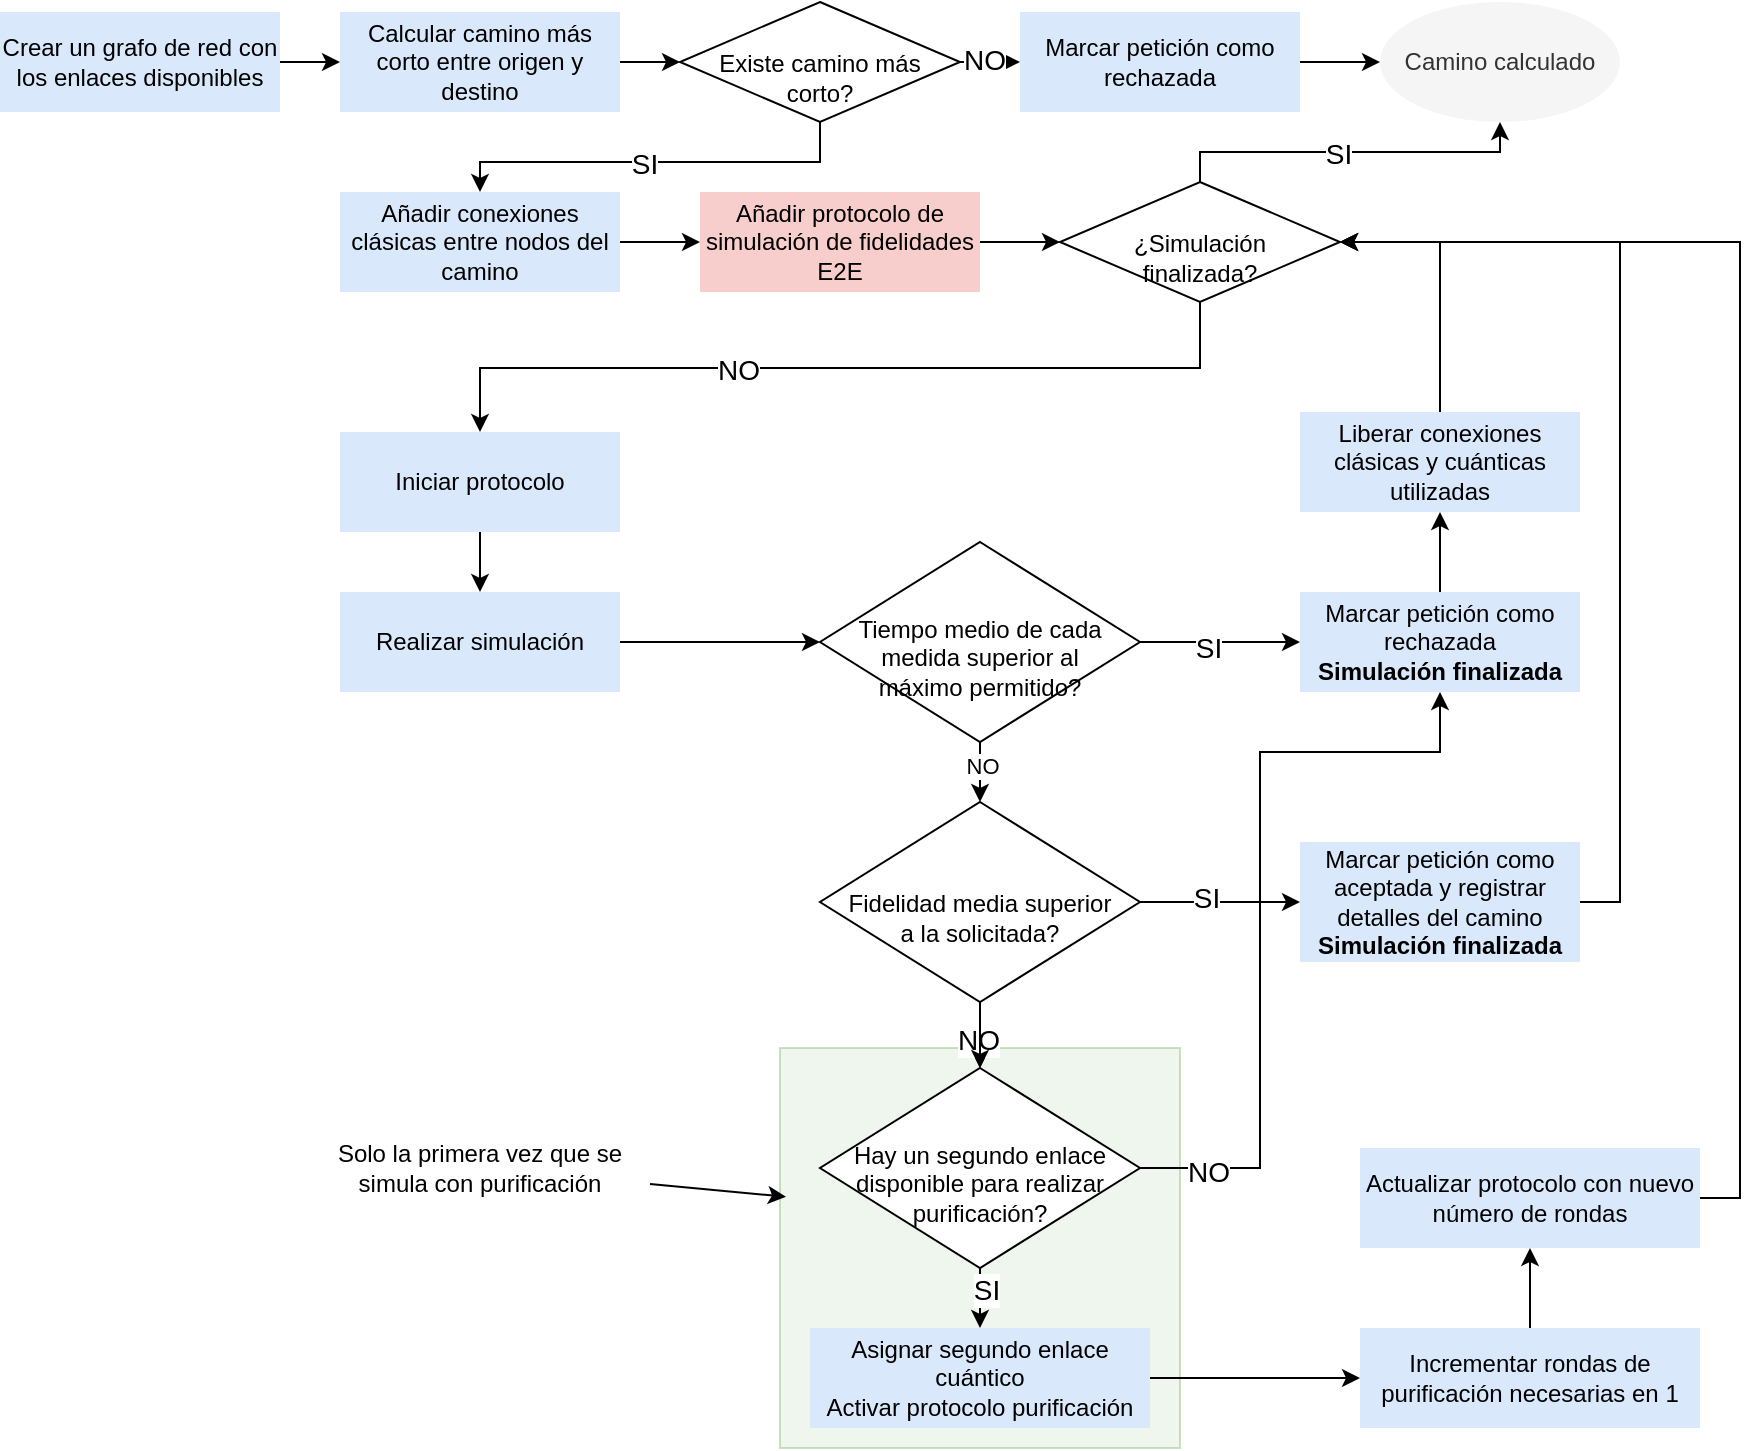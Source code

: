 <mxfile version="24.2.5" type="device">
  <diagram name="Página-1" id="xVrf8d9cAuPvjDPpBpi5">
    <mxGraphModel dx="1257" dy="687" grid="1" gridSize="10" guides="1" tooltips="1" connect="1" arrows="1" fold="1" page="1" pageScale="1" pageWidth="1169" pageHeight="827" math="0" shadow="0">
      <root>
        <mxCell id="0" />
        <mxCell id="1" parent="0" />
        <mxCell id="tdXhZO9hacQsB6wRN4kg-78" value="" style="rounded=0;whiteSpace=wrap;html=1;shadow=0;opacity=40;fillColor=#d5e8d4;strokeColor=#82b366;" vertex="1" parent="1">
          <mxGeometry x="580" y="598" width="200" height="200" as="geometry" />
        </mxCell>
        <mxCell id="tdXhZO9hacQsB6wRN4kg-19" style="edgeStyle=orthogonalEdgeStyle;rounded=0;orthogonalLoop=1;jettySize=auto;html=1;exitX=1;exitY=0.5;exitDx=0;exitDy=0;entryX=0;entryY=0.5;entryDx=0;entryDy=0;" edge="1" parent="1" source="cn9PxRdH5zubQQloBJOQ-9" target="GbKh0f3Iw_0Q1egA7rOd-8">
          <mxGeometry relative="1" as="geometry" />
        </mxCell>
        <mxCell id="cn9PxRdH5zubQQloBJOQ-9" value="Crear un grafo de red con los enlaces disponibles" style="rounded=0;whiteSpace=wrap;html=1;fillColor=#dae8fc;strokeColor=none;" parent="1" vertex="1">
          <mxGeometry x="190" y="80" width="140" height="50" as="geometry" />
        </mxCell>
        <mxCell id="GbKh0f3Iw_0Q1egA7rOd-12" style="edgeStyle=orthogonalEdgeStyle;rounded=0;orthogonalLoop=1;jettySize=auto;html=1;exitX=0.5;exitY=1;exitDx=0;exitDy=0;entryX=0.5;entryY=0;entryDx=0;entryDy=0;" parent="1" source="GbKh0f3Iw_0Q1egA7rOd-7" target="GbKh0f3Iw_0Q1egA7rOd-9" edge="1">
          <mxGeometry relative="1" as="geometry">
            <Array as="points">
              <mxPoint x="600" y="155" />
              <mxPoint x="430" y="155" />
            </Array>
          </mxGeometry>
        </mxCell>
        <mxCell id="tdXhZO9hacQsB6wRN4kg-61" value="&lt;font style=&quot;font-size: 14px;&quot;&gt;SI&lt;/font&gt;" style="edgeLabel;html=1;align=center;verticalAlign=middle;resizable=0;points=[];" vertex="1" connectable="0" parent="GbKh0f3Iw_0Q1egA7rOd-12">
          <mxGeometry x="0.054" y="1" relative="1" as="geometry">
            <mxPoint as="offset" />
          </mxGeometry>
        </mxCell>
        <mxCell id="tdXhZO9hacQsB6wRN4kg-63" style="edgeStyle=orthogonalEdgeStyle;rounded=0;orthogonalLoop=1;jettySize=auto;html=1;exitX=1;exitY=0.5;exitDx=0;exitDy=0;entryX=0;entryY=0.5;entryDx=0;entryDy=0;" edge="1" parent="1" source="GbKh0f3Iw_0Q1egA7rOd-7" target="tdXhZO9hacQsB6wRN4kg-62">
          <mxGeometry relative="1" as="geometry" />
        </mxCell>
        <mxCell id="tdXhZO9hacQsB6wRN4kg-64" value="&lt;font style=&quot;font-size: 14px;&quot;&gt;NO&lt;/font&gt;" style="edgeLabel;html=1;align=center;verticalAlign=middle;resizable=0;points=[];" vertex="1" connectable="0" parent="tdXhZO9hacQsB6wRN4kg-63">
          <mxGeometry x="-0.2" y="1" relative="1" as="geometry">
            <mxPoint as="offset" />
          </mxGeometry>
        </mxCell>
        <mxCell id="GbKh0f3Iw_0Q1egA7rOd-7" value="Existe&lt;span style=&quot;background-color: initial;&quot;&gt;&amp;nbsp;camino más corto?&lt;/span&gt;" style="rhombus;whiteSpace=wrap;html=1;align=center;spacingTop=22;spacingBottom=6;spacingLeft=6;spacingRight=6;spacing=8;" parent="1" vertex="1">
          <mxGeometry x="530" y="75" width="140" height="60" as="geometry" />
        </mxCell>
        <mxCell id="tdXhZO9hacQsB6wRN4kg-22" style="edgeStyle=orthogonalEdgeStyle;rounded=0;orthogonalLoop=1;jettySize=auto;html=1;exitX=1;exitY=0.5;exitDx=0;exitDy=0;entryX=0;entryY=0.5;entryDx=0;entryDy=0;" edge="1" parent="1" source="GbKh0f3Iw_0Q1egA7rOd-8" target="GbKh0f3Iw_0Q1egA7rOd-7">
          <mxGeometry relative="1" as="geometry" />
        </mxCell>
        <mxCell id="GbKh0f3Iw_0Q1egA7rOd-8" value="Calcular camino más corto entre origen y destino" style="rounded=0;whiteSpace=wrap;html=1;fillColor=#dae8fc;strokeColor=none;" parent="1" vertex="1">
          <mxGeometry x="360" y="80" width="140" height="50" as="geometry" />
        </mxCell>
        <mxCell id="tdXhZO9hacQsB6wRN4kg-51" style="edgeStyle=orthogonalEdgeStyle;rounded=0;orthogonalLoop=1;jettySize=auto;html=1;exitX=1;exitY=0.5;exitDx=0;exitDy=0;entryX=0;entryY=0.5;entryDx=0;entryDy=0;" edge="1" parent="1" source="GbKh0f3Iw_0Q1egA7rOd-9" target="GbKh0f3Iw_0Q1egA7rOd-10">
          <mxGeometry relative="1" as="geometry" />
        </mxCell>
        <mxCell id="GbKh0f3Iw_0Q1egA7rOd-9" value="Añadir conexiones clásicas entre nodos del camino" style="rounded=0;whiteSpace=wrap;html=1;fillColor=#dae8fc;strokeColor=none;" parent="1" vertex="1">
          <mxGeometry x="360" y="170" width="140" height="50" as="geometry" />
        </mxCell>
        <mxCell id="tdXhZO9hacQsB6wRN4kg-52" style="edgeStyle=orthogonalEdgeStyle;rounded=0;orthogonalLoop=1;jettySize=auto;html=1;exitX=1;exitY=0.5;exitDx=0;exitDy=0;entryX=0;entryY=0.5;entryDx=0;entryDy=0;" edge="1" parent="1" source="GbKh0f3Iw_0Q1egA7rOd-10" target="GbKh0f3Iw_0Q1egA7rOd-15">
          <mxGeometry relative="1" as="geometry" />
        </mxCell>
        <mxCell id="GbKh0f3Iw_0Q1egA7rOd-10" value="Añadir protocolo de simulación de fidelidades E2E" style="rounded=0;whiteSpace=wrap;html=1;fillColor=#f8cecc;strokeColor=none;" parent="1" vertex="1">
          <mxGeometry x="540" y="170" width="140" height="50" as="geometry" />
        </mxCell>
        <mxCell id="tdXhZO9hacQsB6wRN4kg-59" style="edgeStyle=orthogonalEdgeStyle;rounded=0;orthogonalLoop=1;jettySize=auto;html=1;exitX=0.5;exitY=0;exitDx=0;exitDy=0;entryX=0.5;entryY=1;entryDx=0;entryDy=0;" edge="1" parent="1" source="GbKh0f3Iw_0Q1egA7rOd-15" target="tdXhZO9hacQsB6wRN4kg-1">
          <mxGeometry relative="1" as="geometry">
            <Array as="points">
              <mxPoint x="790" y="150" />
              <mxPoint x="940" y="150" />
            </Array>
          </mxGeometry>
        </mxCell>
        <mxCell id="tdXhZO9hacQsB6wRN4kg-60" value="&lt;font style=&quot;font-size: 14px;&quot;&gt;SI&lt;/font&gt;" style="edgeLabel;html=1;align=center;verticalAlign=middle;resizable=0;points=[];" vertex="1" connectable="0" parent="tdXhZO9hacQsB6wRN4kg-59">
          <mxGeometry x="-0.067" y="-1" relative="1" as="geometry">
            <mxPoint as="offset" />
          </mxGeometry>
        </mxCell>
        <mxCell id="GbKh0f3Iw_0Q1egA7rOd-15" value="¿Simulación finalizada?" style="rhombus;whiteSpace=wrap;html=1;align=center;spacingTop=22;spacingBottom=6;spacingLeft=6;spacingRight=6;spacing=8;" parent="1" vertex="1">
          <mxGeometry x="720" y="165" width="140" height="60" as="geometry" />
        </mxCell>
        <mxCell id="tdXhZO9hacQsB6wRN4kg-1" value="&lt;div&gt;&lt;span style=&quot;background-color: initial;&quot;&gt;Camino calculado&lt;/span&gt;&lt;br&gt;&lt;/div&gt;" style="ellipse;whiteSpace=wrap;html=1;fillColor=#f5f5f5;fontColor=#333333;strokeColor=none;" vertex="1" parent="1">
          <mxGeometry x="880" y="75" width="120" height="60" as="geometry" />
        </mxCell>
        <mxCell id="tdXhZO9hacQsB6wRN4kg-40" style="edgeStyle=orthogonalEdgeStyle;rounded=0;orthogonalLoop=1;jettySize=auto;html=1;exitX=0.5;exitY=1;exitDx=0;exitDy=0;entryX=0.5;entryY=0;entryDx=0;entryDy=0;" edge="1" parent="1" source="tdXhZO9hacQsB6wRN4kg-5" target="tdXhZO9hacQsB6wRN4kg-6">
          <mxGeometry relative="1" as="geometry" />
        </mxCell>
        <mxCell id="tdXhZO9hacQsB6wRN4kg-5" value="Iniciar protocolo" style="rounded=0;whiteSpace=wrap;html=1;fillColor=#dae8fc;strokeColor=none;" vertex="1" parent="1">
          <mxGeometry x="360" y="290" width="140" height="50" as="geometry" />
        </mxCell>
        <mxCell id="tdXhZO9hacQsB6wRN4kg-53" style="edgeStyle=orthogonalEdgeStyle;rounded=0;orthogonalLoop=1;jettySize=auto;html=1;exitX=1;exitY=0.5;exitDx=0;exitDy=0;entryX=0;entryY=0.5;entryDx=0;entryDy=0;" edge="1" parent="1" source="tdXhZO9hacQsB6wRN4kg-6" target="tdXhZO9hacQsB6wRN4kg-8">
          <mxGeometry relative="1" as="geometry" />
        </mxCell>
        <mxCell id="tdXhZO9hacQsB6wRN4kg-6" value="Realizar simulación" style="rounded=0;whiteSpace=wrap;html=1;fillColor=#dae8fc;strokeColor=none;" vertex="1" parent="1">
          <mxGeometry x="360" y="370" width="140" height="50" as="geometry" />
        </mxCell>
        <mxCell id="tdXhZO9hacQsB6wRN4kg-28" style="edgeStyle=orthogonalEdgeStyle;rounded=0;orthogonalLoop=1;jettySize=auto;html=1;exitX=0.5;exitY=1;exitDx=0;exitDy=0;entryX=0.5;entryY=0;entryDx=0;entryDy=0;" edge="1" parent="1" source="tdXhZO9hacQsB6wRN4kg-8" target="tdXhZO9hacQsB6wRN4kg-23">
          <mxGeometry relative="1" as="geometry" />
        </mxCell>
        <mxCell id="tdXhZO9hacQsB6wRN4kg-29" value="NO" style="edgeLabel;html=1;align=center;verticalAlign=middle;resizable=0;points=[];" vertex="1" connectable="0" parent="tdXhZO9hacQsB6wRN4kg-28">
          <mxGeometry x="-0.2" y="1" relative="1" as="geometry">
            <mxPoint as="offset" />
          </mxGeometry>
        </mxCell>
        <mxCell id="tdXhZO9hacQsB6wRN4kg-54" style="edgeStyle=orthogonalEdgeStyle;rounded=0;orthogonalLoop=1;jettySize=auto;html=1;exitX=1;exitY=0.5;exitDx=0;exitDy=0;entryX=0;entryY=0.5;entryDx=0;entryDy=0;" edge="1" parent="1" source="tdXhZO9hacQsB6wRN4kg-8" target="tdXhZO9hacQsB6wRN4kg-11">
          <mxGeometry relative="1" as="geometry" />
        </mxCell>
        <mxCell id="tdXhZO9hacQsB6wRN4kg-55" value="&lt;font style=&quot;font-size: 14px;&quot;&gt;SI&lt;/font&gt;" style="edgeLabel;html=1;align=center;verticalAlign=middle;resizable=0;points=[];" vertex="1" connectable="0" parent="tdXhZO9hacQsB6wRN4kg-54">
          <mxGeometry x="-0.15" y="-3" relative="1" as="geometry">
            <mxPoint as="offset" />
          </mxGeometry>
        </mxCell>
        <mxCell id="tdXhZO9hacQsB6wRN4kg-8" value="Tiempo medio de cada medida superior al máximo permitido?" style="rhombus;whiteSpace=wrap;html=1;align=center;spacingTop=22;spacingBottom=6;spacingLeft=6;spacingRight=6;spacing=8;" vertex="1" parent="1">
          <mxGeometry x="600" y="345" width="160" height="100" as="geometry" />
        </mxCell>
        <mxCell id="tdXhZO9hacQsB6wRN4kg-56" style="edgeStyle=orthogonalEdgeStyle;rounded=0;orthogonalLoop=1;jettySize=auto;html=1;exitX=0.5;exitY=0;exitDx=0;exitDy=0;entryX=1;entryY=0.5;entryDx=0;entryDy=0;" edge="1" parent="1" source="tdXhZO9hacQsB6wRN4kg-10" target="GbKh0f3Iw_0Q1egA7rOd-15">
          <mxGeometry relative="1" as="geometry">
            <Array as="points">
              <mxPoint x="910" y="195" />
            </Array>
          </mxGeometry>
        </mxCell>
        <mxCell id="tdXhZO9hacQsB6wRN4kg-10" value="Liberar conexiones clásicas y cuánticas utilizadas" style="rounded=0;whiteSpace=wrap;html=1;fillColor=#dae8fc;strokeColor=none;" vertex="1" parent="1">
          <mxGeometry x="840" y="280" width="140" height="50" as="geometry" />
        </mxCell>
        <mxCell id="tdXhZO9hacQsB6wRN4kg-35" style="edgeStyle=orthogonalEdgeStyle;rounded=0;orthogonalLoop=1;jettySize=auto;html=1;exitX=0.5;exitY=0;exitDx=0;exitDy=0;entryX=0.5;entryY=1;entryDx=0;entryDy=0;" edge="1" parent="1" source="tdXhZO9hacQsB6wRN4kg-11" target="tdXhZO9hacQsB6wRN4kg-10">
          <mxGeometry relative="1" as="geometry" />
        </mxCell>
        <mxCell id="tdXhZO9hacQsB6wRN4kg-11" value="Marcar petición como rechazada&lt;div&gt;&lt;b&gt;Simulación finalizada&lt;/b&gt;&lt;/div&gt;" style="rounded=0;whiteSpace=wrap;html=1;fillColor=#dae8fc;strokeColor=none;" vertex="1" parent="1">
          <mxGeometry x="840" y="370" width="140" height="50" as="geometry" />
        </mxCell>
        <mxCell id="tdXhZO9hacQsB6wRN4kg-57" style="edgeStyle=orthogonalEdgeStyle;rounded=0;orthogonalLoop=1;jettySize=auto;html=1;exitX=1;exitY=0.5;exitDx=0;exitDy=0;entryX=0;entryY=0.5;entryDx=0;entryDy=0;" edge="1" parent="1" source="tdXhZO9hacQsB6wRN4kg-23" target="tdXhZO9hacQsB6wRN4kg-24">
          <mxGeometry relative="1" as="geometry" />
        </mxCell>
        <mxCell id="tdXhZO9hacQsB6wRN4kg-66" value="&lt;font style=&quot;font-size: 14px;&quot;&gt;SI&lt;/font&gt;" style="edgeLabel;html=1;align=center;verticalAlign=middle;resizable=0;points=[];" vertex="1" connectable="0" parent="tdXhZO9hacQsB6wRN4kg-57">
          <mxGeometry x="-0.175" y="2" relative="1" as="geometry">
            <mxPoint as="offset" />
          </mxGeometry>
        </mxCell>
        <mxCell id="tdXhZO9hacQsB6wRN4kg-69" style="edgeStyle=orthogonalEdgeStyle;rounded=0;orthogonalLoop=1;jettySize=auto;html=1;exitX=0.5;exitY=1;exitDx=0;exitDy=0;entryX=0.5;entryY=0;entryDx=0;entryDy=0;" edge="1" parent="1" target="tdXhZO9hacQsB6wRN4kg-26">
          <mxGeometry relative="1" as="geometry">
            <mxPoint x="680" y="583" as="sourcePoint" />
          </mxGeometry>
        </mxCell>
        <mxCell id="tdXhZO9hacQsB6wRN4kg-77" value="&lt;font style=&quot;font-size: 14px;&quot;&gt;NO&lt;/font&gt;" style="edgeLabel;html=1;align=center;verticalAlign=middle;resizable=0;points=[];" vertex="1" connectable="0" parent="tdXhZO9hacQsB6wRN4kg-69">
          <mxGeometry x="-0.12" y="-1" relative="1" as="geometry">
            <mxPoint as="offset" />
          </mxGeometry>
        </mxCell>
        <mxCell id="tdXhZO9hacQsB6wRN4kg-81" value="" style="edgeStyle=orthogonalEdgeStyle;rounded=0;orthogonalLoop=1;jettySize=auto;html=1;" edge="1" parent="1" source="tdXhZO9hacQsB6wRN4kg-23" target="tdXhZO9hacQsB6wRN4kg-26">
          <mxGeometry relative="1" as="geometry" />
        </mxCell>
        <mxCell id="tdXhZO9hacQsB6wRN4kg-23" value="Fidelidad media superior a la solicitada?" style="rhombus;whiteSpace=wrap;html=1;align=center;spacingTop=22;spacingBottom=6;spacingLeft=6;spacingRight=6;spacing=8;" vertex="1" parent="1">
          <mxGeometry x="600" y="475" width="160" height="100" as="geometry" />
        </mxCell>
        <mxCell id="tdXhZO9hacQsB6wRN4kg-58" style="edgeStyle=orthogonalEdgeStyle;rounded=0;orthogonalLoop=1;jettySize=auto;html=1;exitX=1;exitY=0.5;exitDx=0;exitDy=0;entryX=1;entryY=0.5;entryDx=0;entryDy=0;" edge="1" parent="1" source="tdXhZO9hacQsB6wRN4kg-24" target="GbKh0f3Iw_0Q1egA7rOd-15">
          <mxGeometry relative="1" as="geometry" />
        </mxCell>
        <mxCell id="tdXhZO9hacQsB6wRN4kg-24" value="Marcar petición como aceptada y registrar detalles del camino&lt;div&gt;&lt;b&gt;Simulación finalizada&lt;/b&gt;&lt;/div&gt;" style="rounded=0;whiteSpace=wrap;html=1;fillColor=#dae8fc;strokeColor=none;" vertex="1" parent="1">
          <mxGeometry x="840" y="495" width="140" height="60" as="geometry" />
        </mxCell>
        <mxCell id="tdXhZO9hacQsB6wRN4kg-67" style="edgeStyle=orthogonalEdgeStyle;rounded=0;orthogonalLoop=1;jettySize=auto;html=1;exitX=1;exitY=0.5;exitDx=0;exitDy=0;entryX=0.5;entryY=1;entryDx=0;entryDy=0;" edge="1" parent="1" source="tdXhZO9hacQsB6wRN4kg-26" target="tdXhZO9hacQsB6wRN4kg-11">
          <mxGeometry relative="1" as="geometry">
            <Array as="points">
              <mxPoint x="820" y="658" />
              <mxPoint x="820" y="450" />
              <mxPoint x="910" y="450" />
            </Array>
          </mxGeometry>
        </mxCell>
        <mxCell id="tdXhZO9hacQsB6wRN4kg-68" value="&lt;font style=&quot;font-size: 14px;&quot;&gt;NO&lt;/font&gt;" style="edgeLabel;html=1;align=center;verticalAlign=middle;resizable=0;points=[];" vertex="1" connectable="0" parent="tdXhZO9hacQsB6wRN4kg-67">
          <mxGeometry x="-0.826" y="-2" relative="1" as="geometry">
            <mxPoint as="offset" />
          </mxGeometry>
        </mxCell>
        <mxCell id="tdXhZO9hacQsB6wRN4kg-74" style="edgeStyle=orthogonalEdgeStyle;rounded=0;orthogonalLoop=1;jettySize=auto;html=1;exitX=0.5;exitY=1;exitDx=0;exitDy=0;entryX=0.5;entryY=0;entryDx=0;entryDy=0;" edge="1" parent="1" source="tdXhZO9hacQsB6wRN4kg-26" target="tdXhZO9hacQsB6wRN4kg-44">
          <mxGeometry relative="1" as="geometry" />
        </mxCell>
        <mxCell id="tdXhZO9hacQsB6wRN4kg-75" value="&lt;font style=&quot;font-size: 14px;&quot;&gt;SI&lt;/font&gt;" style="edgeLabel;html=1;align=center;verticalAlign=middle;resizable=0;points=[];" vertex="1" connectable="0" parent="tdXhZO9hacQsB6wRN4kg-74">
          <mxGeometry x="-0.267" y="3" relative="1" as="geometry">
            <mxPoint as="offset" />
          </mxGeometry>
        </mxCell>
        <mxCell id="tdXhZO9hacQsB6wRN4kg-26" value="Hay un segundo enlace disponible para realizar purificación?" style="rhombus;whiteSpace=wrap;html=1;align=center;spacingTop=22;spacingBottom=6;spacingLeft=6;spacingRight=6;spacing=8;" vertex="1" parent="1">
          <mxGeometry x="600" y="608" width="160" height="100" as="geometry" />
        </mxCell>
        <mxCell id="tdXhZO9hacQsB6wRN4kg-39" style="edgeStyle=orthogonalEdgeStyle;rounded=0;orthogonalLoop=1;jettySize=auto;html=1;exitX=0.5;exitY=1;exitDx=0;exitDy=0;" edge="1" parent="1" source="GbKh0f3Iw_0Q1egA7rOd-15">
          <mxGeometry relative="1" as="geometry">
            <mxPoint x="430" y="290" as="targetPoint" />
            <Array as="points">
              <mxPoint x="790" y="258" />
              <mxPoint x="430" y="258" />
              <mxPoint x="430" y="287" />
            </Array>
          </mxGeometry>
        </mxCell>
        <mxCell id="tdXhZO9hacQsB6wRN4kg-76" value="&lt;font style=&quot;font-size: 14px;&quot;&gt;NO&lt;/font&gt;" style="edgeLabel;html=1;align=center;verticalAlign=middle;resizable=0;points=[];" vertex="1" connectable="0" parent="tdXhZO9hacQsB6wRN4kg-39">
          <mxGeometry x="0.244" y="1" relative="1" as="geometry">
            <mxPoint as="offset" />
          </mxGeometry>
        </mxCell>
        <mxCell id="tdXhZO9hacQsB6wRN4kg-71" style="edgeStyle=orthogonalEdgeStyle;rounded=0;orthogonalLoop=1;jettySize=auto;html=1;exitX=1;exitY=0.5;exitDx=0;exitDy=0;entryX=0;entryY=0.5;entryDx=0;entryDy=0;" edge="1" parent="1" source="tdXhZO9hacQsB6wRN4kg-44" target="tdXhZO9hacQsB6wRN4kg-70">
          <mxGeometry relative="1" as="geometry" />
        </mxCell>
        <mxCell id="tdXhZO9hacQsB6wRN4kg-44" value="Asignar segundo enlace cuántico&lt;div&gt;Activar protocolo purificación&lt;/div&gt;" style="rounded=0;whiteSpace=wrap;html=1;fillColor=#dae8fc;strokeColor=none;" vertex="1" parent="1">
          <mxGeometry x="595" y="738" width="170" height="50" as="geometry" />
        </mxCell>
        <mxCell id="tdXhZO9hacQsB6wRN4kg-73" style="edgeStyle=orthogonalEdgeStyle;rounded=0;orthogonalLoop=1;jettySize=auto;html=1;exitX=1;exitY=0.5;exitDx=0;exitDy=0;entryX=1;entryY=0.5;entryDx=0;entryDy=0;" edge="1" parent="1" source="tdXhZO9hacQsB6wRN4kg-48" target="GbKh0f3Iw_0Q1egA7rOd-15">
          <mxGeometry relative="1" as="geometry" />
        </mxCell>
        <mxCell id="tdXhZO9hacQsB6wRN4kg-48" value="Actualizar protocolo con nuevo número de rondas" style="rounded=0;whiteSpace=wrap;html=1;fillColor=#dae8fc;strokeColor=none;" vertex="1" parent="1">
          <mxGeometry x="870" y="648" width="170" height="50" as="geometry" />
        </mxCell>
        <mxCell id="tdXhZO9hacQsB6wRN4kg-65" style="edgeStyle=orthogonalEdgeStyle;rounded=0;orthogonalLoop=1;jettySize=auto;html=1;exitX=1;exitY=0.5;exitDx=0;exitDy=0;" edge="1" parent="1" source="tdXhZO9hacQsB6wRN4kg-62" target="tdXhZO9hacQsB6wRN4kg-1">
          <mxGeometry relative="1" as="geometry" />
        </mxCell>
        <mxCell id="tdXhZO9hacQsB6wRN4kg-62" value="Marcar petición como rechazada" style="rounded=0;whiteSpace=wrap;html=1;fillColor=#dae8fc;strokeColor=none;" vertex="1" parent="1">
          <mxGeometry x="700" y="80" width="140" height="50" as="geometry" />
        </mxCell>
        <mxCell id="tdXhZO9hacQsB6wRN4kg-72" style="edgeStyle=orthogonalEdgeStyle;rounded=0;orthogonalLoop=1;jettySize=auto;html=1;exitX=0.5;exitY=0;exitDx=0;exitDy=0;entryX=0.5;entryY=1;entryDx=0;entryDy=0;" edge="1" parent="1" source="tdXhZO9hacQsB6wRN4kg-70" target="tdXhZO9hacQsB6wRN4kg-48">
          <mxGeometry relative="1" as="geometry" />
        </mxCell>
        <mxCell id="tdXhZO9hacQsB6wRN4kg-70" value="Incrementar rondas de purificación necesarias en 1" style="rounded=0;whiteSpace=wrap;html=1;fillColor=#dae8fc;strokeColor=none;" vertex="1" parent="1">
          <mxGeometry x="870" y="738" width="170" height="50" as="geometry" />
        </mxCell>
        <mxCell id="tdXhZO9hacQsB6wRN4kg-79" value="Solo la primera vez que se simula con purificación" style="text;html=1;align=center;verticalAlign=middle;whiteSpace=wrap;rounded=0;strokeColor=none;" vertex="1" parent="1">
          <mxGeometry x="345" y="643" width="170" height="30" as="geometry" />
        </mxCell>
        <mxCell id="tdXhZO9hacQsB6wRN4kg-80" value="" style="endArrow=classic;html=1;rounded=0;entryX=0.015;entryY=0.372;entryDx=0;entryDy=0;entryPerimeter=0;" edge="1" parent="1" source="tdXhZO9hacQsB6wRN4kg-79" target="tdXhZO9hacQsB6wRN4kg-78">
          <mxGeometry width="50" height="50" relative="1" as="geometry">
            <mxPoint x="570" y="728" as="sourcePoint" />
            <mxPoint x="620" y="678" as="targetPoint" />
          </mxGeometry>
        </mxCell>
      </root>
    </mxGraphModel>
  </diagram>
</mxfile>
